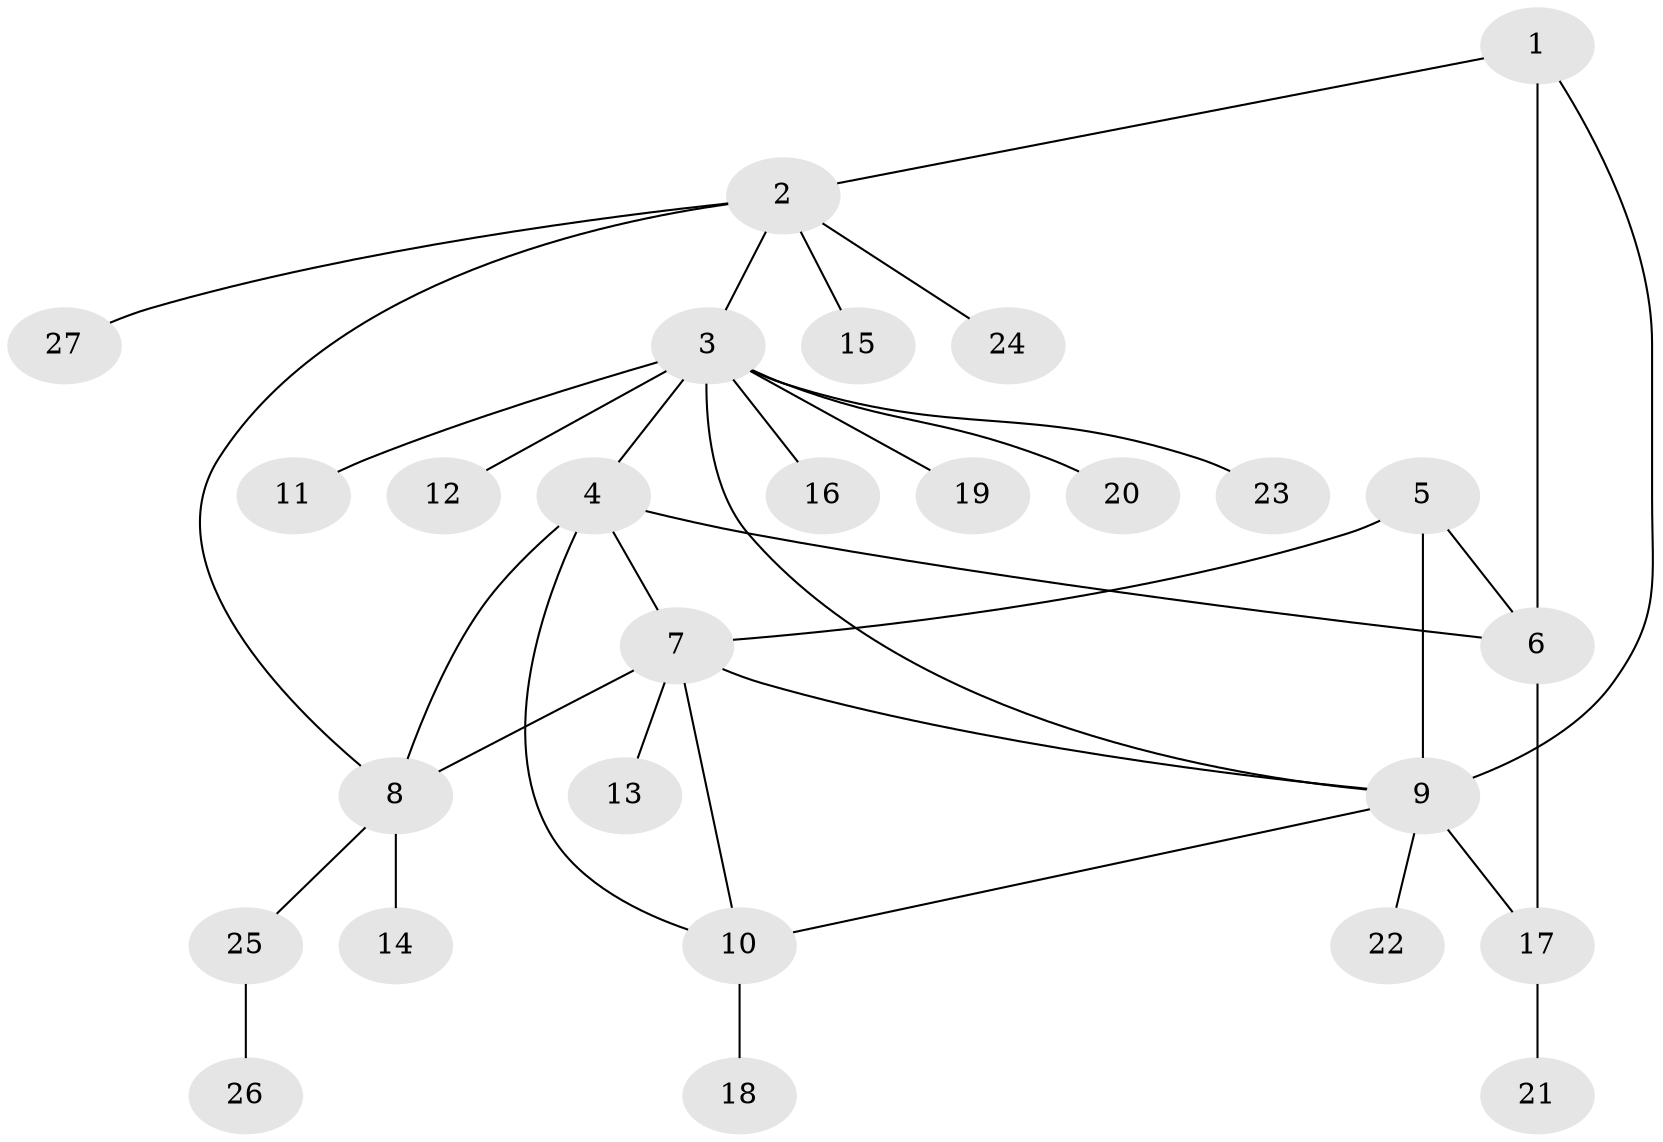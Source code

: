 // original degree distribution, {3: 0.05555555555555555, 7: 0.037037037037037035, 10: 0.037037037037037035, 5: 0.07407407407407407, 11: 0.018518518518518517, 1: 0.5925925925925926, 2: 0.18518518518518517}
// Generated by graph-tools (version 1.1) at 2025/37/03/09/25 02:37:23]
// undirected, 27 vertices, 36 edges
graph export_dot {
graph [start="1"]
  node [color=gray90,style=filled];
  1;
  2;
  3;
  4;
  5;
  6;
  7;
  8;
  9;
  10;
  11;
  12;
  13;
  14;
  15;
  16;
  17;
  18;
  19;
  20;
  21;
  22;
  23;
  24;
  25;
  26;
  27;
  1 -- 2 [weight=1.0];
  1 -- 6 [weight=1.0];
  1 -- 9 [weight=1.0];
  2 -- 3 [weight=1.0];
  2 -- 8 [weight=1.0];
  2 -- 15 [weight=1.0];
  2 -- 24 [weight=1.0];
  2 -- 27 [weight=1.0];
  3 -- 4 [weight=1.0];
  3 -- 9 [weight=1.0];
  3 -- 11 [weight=1.0];
  3 -- 12 [weight=1.0];
  3 -- 16 [weight=1.0];
  3 -- 19 [weight=1.0];
  3 -- 20 [weight=1.0];
  3 -- 23 [weight=1.0];
  4 -- 6 [weight=1.0];
  4 -- 7 [weight=1.0];
  4 -- 8 [weight=1.0];
  4 -- 10 [weight=1.0];
  5 -- 6 [weight=1.0];
  5 -- 7 [weight=1.0];
  5 -- 9 [weight=8.0];
  6 -- 17 [weight=1.0];
  7 -- 8 [weight=1.0];
  7 -- 9 [weight=1.0];
  7 -- 10 [weight=4.0];
  7 -- 13 [weight=1.0];
  8 -- 14 [weight=2.0];
  8 -- 25 [weight=1.0];
  9 -- 10 [weight=1.0];
  9 -- 17 [weight=1.0];
  9 -- 22 [weight=1.0];
  10 -- 18 [weight=1.0];
  17 -- 21 [weight=4.0];
  25 -- 26 [weight=1.0];
}
